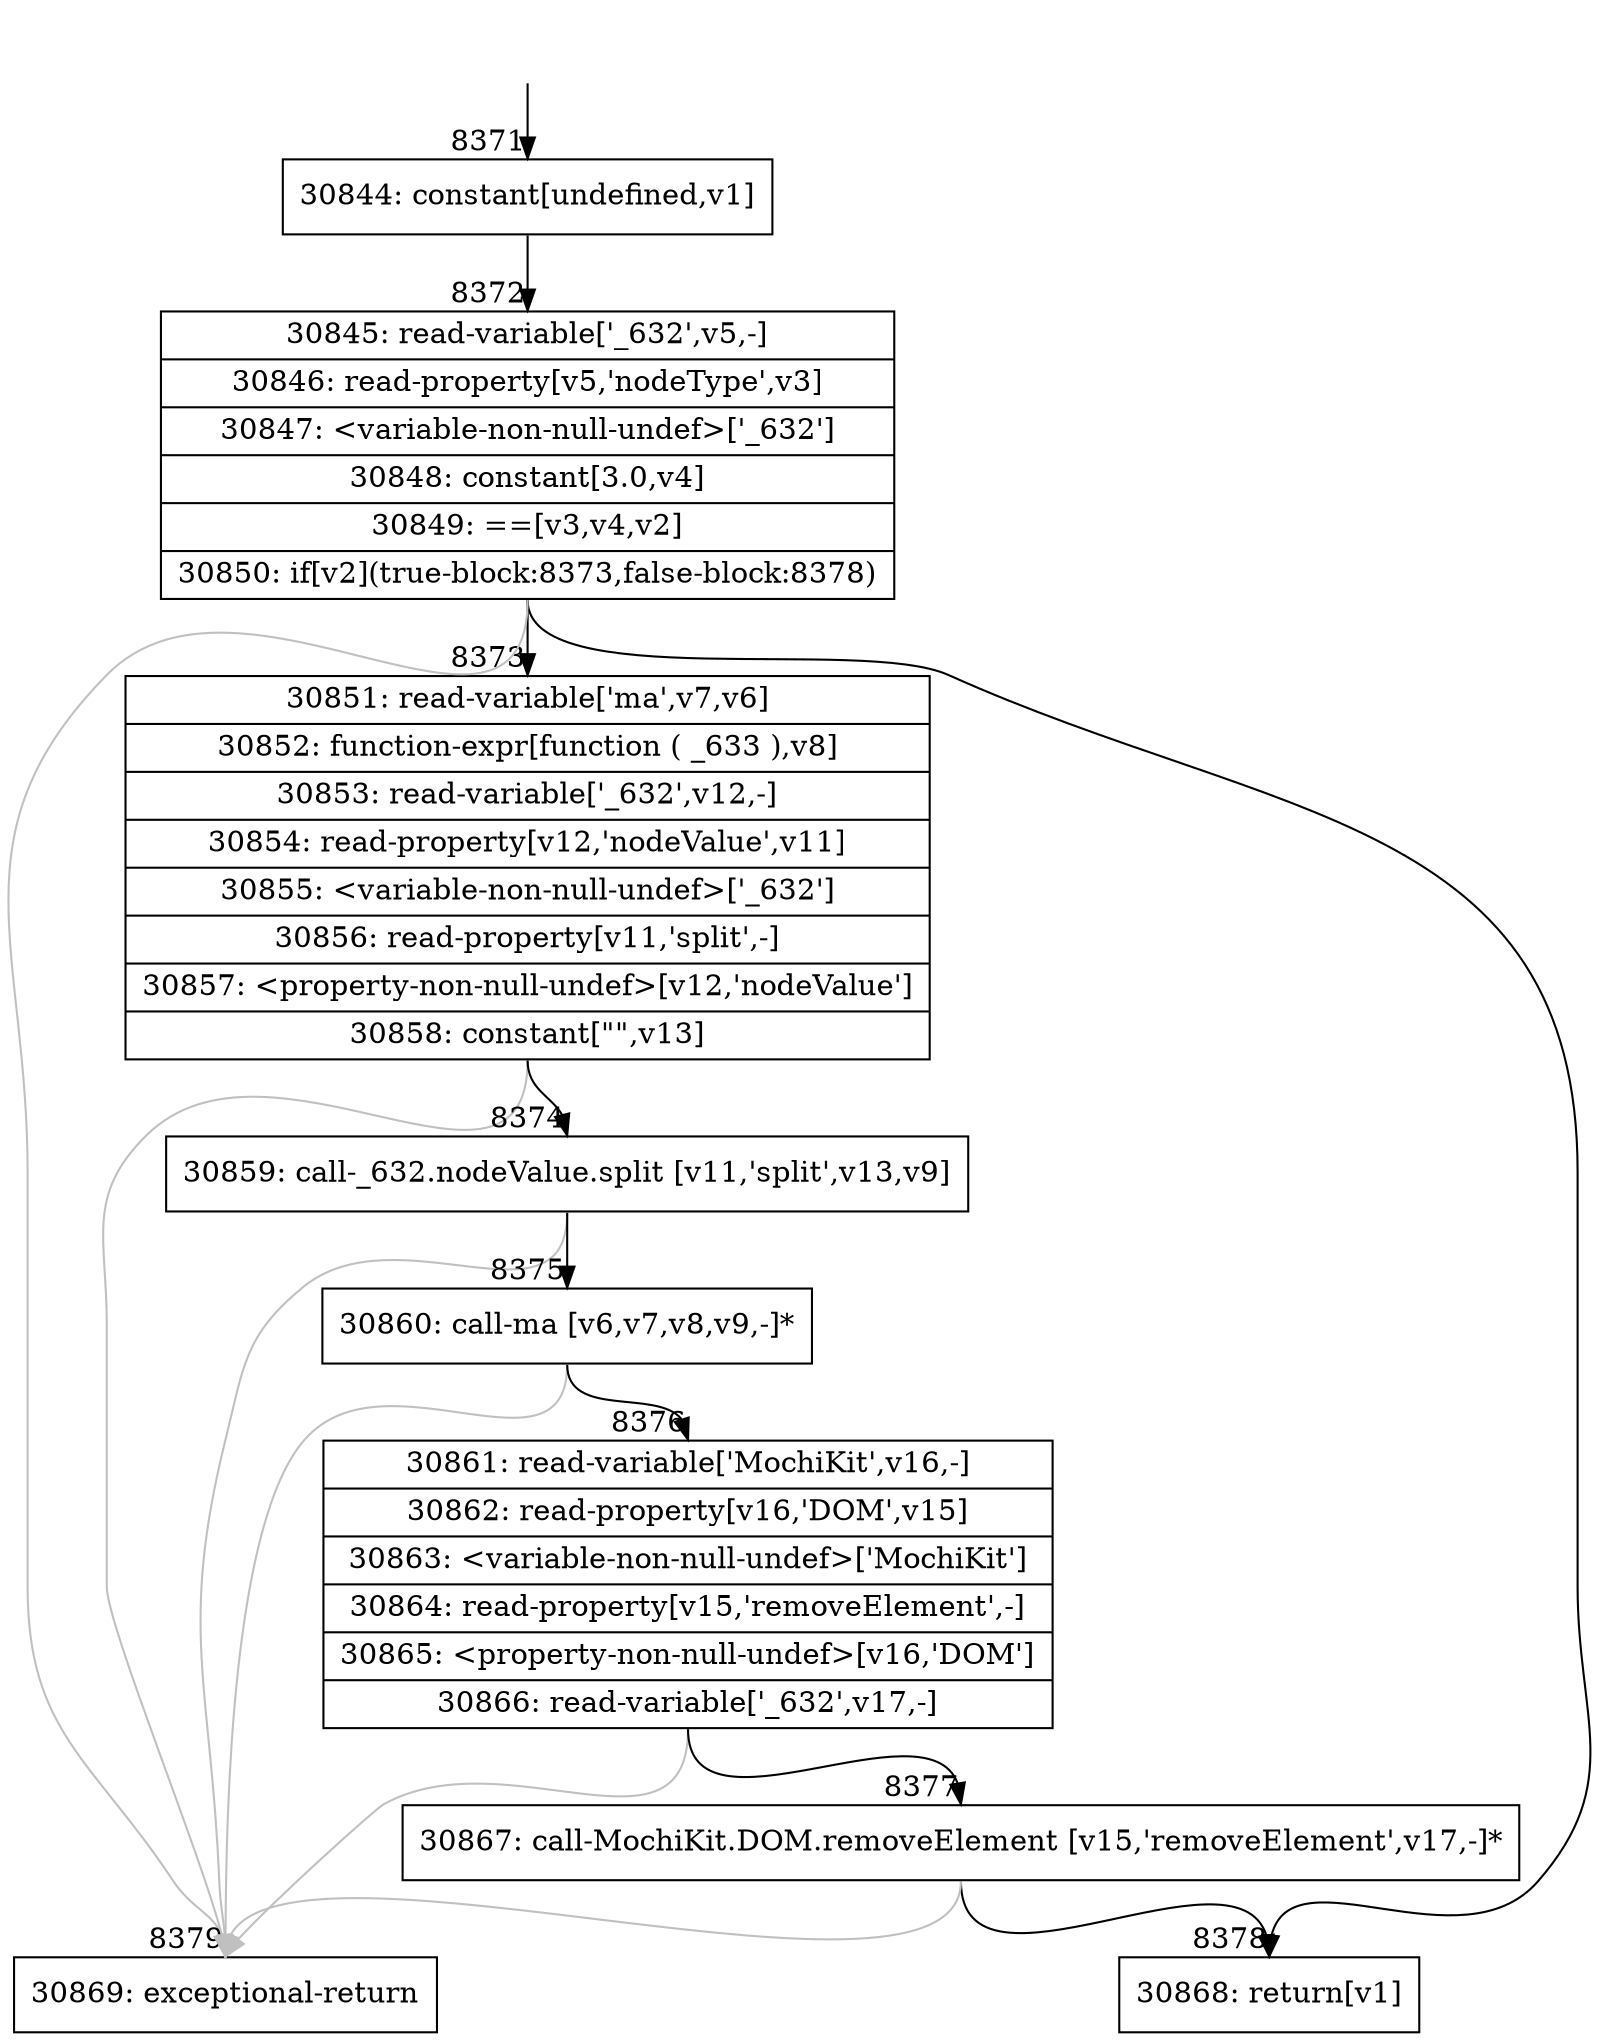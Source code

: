 digraph {
rankdir="TD"
BB_entry553[shape=none,label=""];
BB_entry553 -> BB8371 [tailport=s, headport=n, headlabel="    8371"]
BB8371 [shape=record label="{30844: constant[undefined,v1]}" ] 
BB8371 -> BB8372 [tailport=s, headport=n, headlabel="      8372"]
BB8372 [shape=record label="{30845: read-variable['_632',v5,-]|30846: read-property[v5,'nodeType',v3]|30847: \<variable-non-null-undef\>['_632']|30848: constant[3.0,v4]|30849: ==[v3,v4,v2]|30850: if[v2](true-block:8373,false-block:8378)}" ] 
BB8372 -> BB8373 [tailport=s, headport=n, headlabel="      8373"]
BB8372 -> BB8378 [tailport=s, headport=n, headlabel="      8378"]
BB8372 -> BB8379 [tailport=s, headport=n, color=gray, headlabel="      8379"]
BB8373 [shape=record label="{30851: read-variable['ma',v7,v6]|30852: function-expr[function ( _633 ),v8]|30853: read-variable['_632',v12,-]|30854: read-property[v12,'nodeValue',v11]|30855: \<variable-non-null-undef\>['_632']|30856: read-property[v11,'split',-]|30857: \<property-non-null-undef\>[v12,'nodeValue']|30858: constant[\"\",v13]}" ] 
BB8373 -> BB8374 [tailport=s, headport=n, headlabel="      8374"]
BB8373 -> BB8379 [tailport=s, headport=n, color=gray]
BB8374 [shape=record label="{30859: call-_632.nodeValue.split [v11,'split',v13,v9]}" ] 
BB8374 -> BB8375 [tailport=s, headport=n, headlabel="      8375"]
BB8374 -> BB8379 [tailport=s, headport=n, color=gray]
BB8375 [shape=record label="{30860: call-ma [v6,v7,v8,v9,-]*}" ] 
BB8375 -> BB8376 [tailport=s, headport=n, headlabel="      8376"]
BB8375 -> BB8379 [tailport=s, headport=n, color=gray]
BB8376 [shape=record label="{30861: read-variable['MochiKit',v16,-]|30862: read-property[v16,'DOM',v15]|30863: \<variable-non-null-undef\>['MochiKit']|30864: read-property[v15,'removeElement',-]|30865: \<property-non-null-undef\>[v16,'DOM']|30866: read-variable['_632',v17,-]}" ] 
BB8376 -> BB8377 [tailport=s, headport=n, headlabel="      8377"]
BB8376 -> BB8379 [tailport=s, headport=n, color=gray]
BB8377 [shape=record label="{30867: call-MochiKit.DOM.removeElement [v15,'removeElement',v17,-]*}" ] 
BB8377 -> BB8378 [tailport=s, headport=n]
BB8377 -> BB8379 [tailport=s, headport=n, color=gray]
BB8378 [shape=record label="{30868: return[v1]}" ] 
BB8379 [shape=record label="{30869: exceptional-return}" ] 
//#$~ 6030
}
